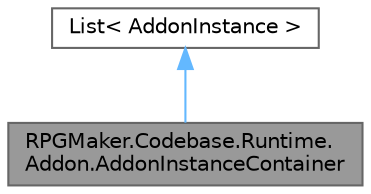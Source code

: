 digraph "RPGMaker.Codebase.Runtime.Addon.AddonInstanceContainer"
{
 // LATEX_PDF_SIZE
  bgcolor="transparent";
  edge [fontname=Helvetica,fontsize=10,labelfontname=Helvetica,labelfontsize=10];
  node [fontname=Helvetica,fontsize=10,shape=box,height=0.2,width=0.4];
  Node1 [id="Node000001",label="RPGMaker.Codebase.Runtime.\lAddon.AddonInstanceContainer",height=0.2,width=0.4,color="gray40", fillcolor="grey60", style="filled", fontcolor="black",tooltip="アドオン実体コンテナー"];
  Node2 -> Node1 [id="edge1_Node000001_Node000002",dir="back",color="steelblue1",style="solid",tooltip=" "];
  Node2 [id="Node000002",label="List\< AddonInstance \>",height=0.2,width=0.4,color="gray40", fillcolor="white", style="filled",tooltip=" "];
}
